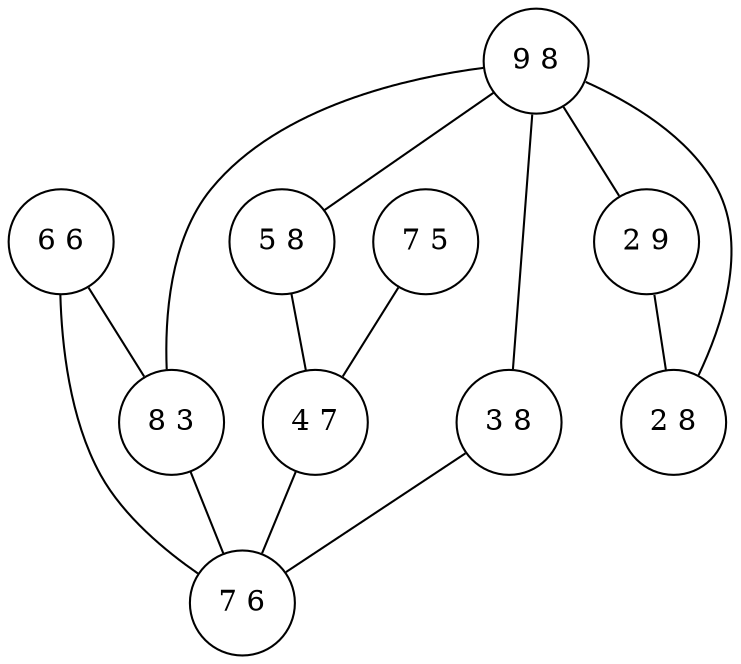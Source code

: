 graph G{ 
	node [shape=circle]; 
	"6 6" [pos="6,6!"]
	"9 8" [pos="9,8!"]
	"5 8" [pos="5,8!"]
	"7 5" [pos="7,5!"]
	"3 8" [pos="3,8!"]
	"8 3" [pos="8,3!"]
	"4 7" [pos="4,7!"]
	"2 9" [pos="2,9!"]
	"7 6" [pos="7,6!"]
	"2 8" [pos="2,8!"]
	"6 6" -- "8 3";
	"6 6" -- "7 6";
	"9 8" -- "2 9";
	"9 8" -- "2 8";
	"9 8" -- "8 3";
	"9 8" -- "3 8";
	"9 8" -- "5 8";
	"5 8" -- "4 7";
	"7 5" -- "4 7";
	"3 8" -- "7 6";
	"8 3" -- "7 6";
	"4 7" -- "7 6";
	"2 9" -- "2 8";
}